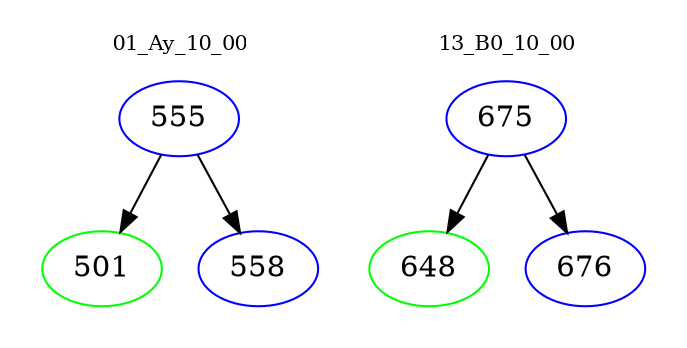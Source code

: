 digraph{
subgraph cluster_0 {
color = white
label = "01_Ay_10_00";
fontsize=10;
T0_555 [label="555", color="blue"]
T0_555 -> T0_501 [color="black"]
T0_501 [label="501", color="green"]
T0_555 -> T0_558 [color="black"]
T0_558 [label="558", color="blue"]
}
subgraph cluster_1 {
color = white
label = "13_B0_10_00";
fontsize=10;
T1_675 [label="675", color="blue"]
T1_675 -> T1_648 [color="black"]
T1_648 [label="648", color="green"]
T1_675 -> T1_676 [color="black"]
T1_676 [label="676", color="blue"]
}
}
